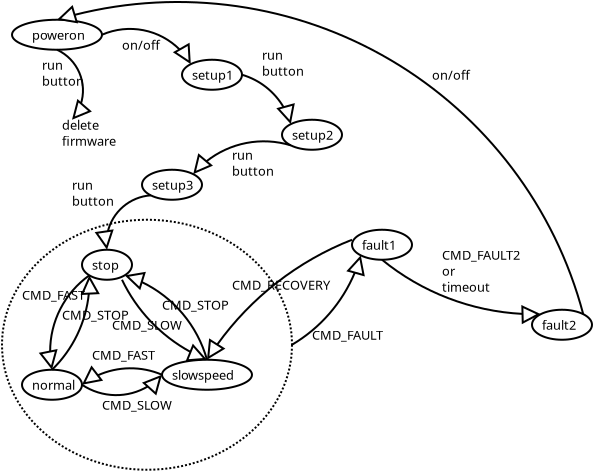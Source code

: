 <?xml version="1.0" encoding="UTF-8"?>
<dia:diagram xmlns:dia="http://www.lysator.liu.se/~alla/dia/"><dia:layer name="Background" visible="true"><dia:object type="Standard - Ellipse" version="0" id="O0"><dia:attribute name="obj_pos"><dia:point val="0.5,11"/></dia:attribute><dia:attribute name="obj_bb"><dia:rectangle val="0.45,10.95;15.05,23.55"/></dia:attribute><dia:attribute name="elem_corner"><dia:point val="0.5,11"/></dia:attribute><dia:attribute name="elem_width"><dia:real val="14.5"/></dia:attribute><dia:attribute name="elem_height"><dia:real val="12.5"/></dia:attribute><dia:attribute name="line_style"><dia:enum val="4"/></dia:attribute></dia:object><dia:object type="Standard - Ellipse" version="0" id="O1"><dia:attribute name="obj_pos"><dia:point val="27,15.5"/></dia:attribute><dia:attribute name="obj_bb"><dia:rectangle val="26.95,15.45;30.05,17.05"/></dia:attribute><dia:attribute name="elem_corner"><dia:point val="27,15.5"/></dia:attribute><dia:attribute name="elem_width"><dia:real val="3"/></dia:attribute><dia:attribute name="elem_height"><dia:real val="1.5"/></dia:attribute></dia:object><dia:object type="Standard - Ellipse" version="0" id="O2"><dia:attribute name="obj_pos"><dia:point val="8.5,18"/></dia:attribute><dia:attribute name="obj_bb"><dia:rectangle val="8.45,17.95;13.05,19.55"/></dia:attribute><dia:attribute name="elem_corner"><dia:point val="8.5,18"/></dia:attribute><dia:attribute name="elem_width"><dia:real val="4.5"/></dia:attribute><dia:attribute name="elem_height"><dia:real val="1.5"/></dia:attribute></dia:object><dia:object type="Standard - Ellipse" version="0" id="O3"><dia:attribute name="obj_pos"><dia:point val="18,11.5"/></dia:attribute><dia:attribute name="obj_bb"><dia:rectangle val="17.95,11.45;21.05,13.05"/></dia:attribute><dia:attribute name="elem_corner"><dia:point val="18,11.5"/></dia:attribute><dia:attribute name="elem_width"><dia:real val="3"/></dia:attribute><dia:attribute name="elem_height"><dia:real val="1.5"/></dia:attribute></dia:object><dia:object type="Standard - Ellipse" version="0" id="O4"><dia:attribute name="obj_pos"><dia:point val="7.5,8.5"/></dia:attribute><dia:attribute name="obj_bb"><dia:rectangle val="7.45,8.45;10.55,10.05"/></dia:attribute><dia:attribute name="elem_corner"><dia:point val="7.5,8.5"/></dia:attribute><dia:attribute name="elem_width"><dia:real val="3"/></dia:attribute><dia:attribute name="elem_height"><dia:real val="1.5"/></dia:attribute></dia:object><dia:object type="Standard - Ellipse" version="0" id="O5"><dia:attribute name="obj_pos"><dia:point val="4.5,12.5"/></dia:attribute><dia:attribute name="obj_bb"><dia:rectangle val="4.45,12.45;7.05,14.05"/></dia:attribute><dia:attribute name="elem_corner"><dia:point val="4.5,12.5"/></dia:attribute><dia:attribute name="elem_width"><dia:real val="2.5"/></dia:attribute><dia:attribute name="elem_height"><dia:real val="1.5"/></dia:attribute></dia:object><dia:object type="Standard - Ellipse" version="0" id="O6"><dia:attribute name="obj_pos"><dia:point val="1.5,18.5"/></dia:attribute><dia:attribute name="obj_bb"><dia:rectangle val="1.45,18.45;4.55,20.05"/></dia:attribute><dia:attribute name="elem_corner"><dia:point val="1.5,18.5"/></dia:attribute><dia:attribute name="elem_width"><dia:real val="3"/></dia:attribute><dia:attribute name="elem_height"><dia:real val="1.5"/></dia:attribute></dia:object><dia:object type="Standard - Ellipse" version="0" id="O7"><dia:attribute name="obj_pos"><dia:point val="14.5,6"/></dia:attribute><dia:attribute name="obj_bb"><dia:rectangle val="14.45,5.95;17.55,7.55"/></dia:attribute><dia:attribute name="elem_corner"><dia:point val="14.5,6"/></dia:attribute><dia:attribute name="elem_width"><dia:real val="3"/></dia:attribute><dia:attribute name="elem_height"><dia:real val="1.5"/></dia:attribute></dia:object><dia:object type="Standard - Ellipse" version="0" id="O8"><dia:attribute name="obj_pos"><dia:point val="1,1"/></dia:attribute><dia:attribute name="obj_bb"><dia:rectangle val="0.95,0.95;5.55,2.55"/></dia:attribute><dia:attribute name="elem_corner"><dia:point val="1,1"/></dia:attribute><dia:attribute name="elem_width"><dia:real val="4.5"/></dia:attribute><dia:attribute name="elem_height"><dia:real val="1.5"/></dia:attribute></dia:object><dia:object type="Standard - Ellipse" version="0" id="O9"><dia:attribute name="obj_pos"><dia:point val="9.5,3"/></dia:attribute><dia:attribute name="obj_bb"><dia:rectangle val="9.45,2.95;12.55,4.55"/></dia:attribute><dia:attribute name="elem_corner"><dia:point val="9.5,3"/></dia:attribute><dia:attribute name="elem_width"><dia:real val="3"/></dia:attribute><dia:attribute name="elem_height"><dia:real val="1.5"/></dia:attribute></dia:object><dia:object type="Standard - Text" version="0" id="O10"><dia:attribute name="obj_pos"><dia:point val="2,2"/></dia:attribute><dia:attribute name="obj_bb"><dia:rectangle val="2,1.35;4.7,2.35"/></dia:attribute><dia:attribute name="text"><dia:composite type="text"><dia:attribute name="string"><dia:string>#poweron#</dia:string></dia:attribute><dia:attribute name="font"><dia:font family="sans" style="0" name="Courier"/></dia:attribute><dia:attribute name="height"><dia:real val="0.8"/></dia:attribute><dia:attribute name="pos"><dia:point val="2,2"/></dia:attribute><dia:attribute name="color"><dia:color val="#000000"/></dia:attribute><dia:attribute name="alignment"><dia:enum val="0"/></dia:attribute></dia:composite></dia:attribute></dia:object><dia:object type="Standard - Text" version="0" id="O11"><dia:attribute name="obj_pos"><dia:point val="10,4"/></dia:attribute><dia:attribute name="obj_bb"><dia:rectangle val="10,3.329;12.071,4.393"/></dia:attribute><dia:attribute name="text"><dia:composite type="text"><dia:attribute name="string"><dia:string>#setup1#</dia:string></dia:attribute><dia:attribute name="font"><dia:font family="sans" style="0" name="Courier"/></dia:attribute><dia:attribute name="height"><dia:real val="0.8"/></dia:attribute><dia:attribute name="pos"><dia:point val="10,4"/></dia:attribute><dia:attribute name="color"><dia:color val="#000000"/></dia:attribute><dia:attribute name="alignment"><dia:enum val="0"/></dia:attribute></dia:composite></dia:attribute></dia:object><dia:object type="Standard - Text" version="0" id="O12"><dia:attribute name="obj_pos"><dia:point val="15,7"/></dia:attribute><dia:attribute name="obj_bb"><dia:rectangle val="15,6.329;17.121,7.393"/></dia:attribute><dia:attribute name="text"><dia:composite type="text"><dia:attribute name="string"><dia:string>#setup2#</dia:string></dia:attribute><dia:attribute name="font"><dia:font family="sans" style="0" name="Courier"/></dia:attribute><dia:attribute name="height"><dia:real val="0.8"/></dia:attribute><dia:attribute name="pos"><dia:point val="15,7"/></dia:attribute><dia:attribute name="color"><dia:color val="#000000"/></dia:attribute><dia:attribute name="alignment"><dia:enum val="0"/></dia:attribute></dia:composite></dia:attribute></dia:object><dia:object type="Standard - Text" version="0" id="O13"><dia:attribute name="obj_pos"><dia:point val="8,9.5"/></dia:attribute><dia:attribute name="obj_bb"><dia:rectangle val="8,8.829;10.121,9.893"/></dia:attribute><dia:attribute name="text"><dia:composite type="text"><dia:attribute name="string"><dia:string>#setup3#</dia:string></dia:attribute><dia:attribute name="font"><dia:font family="sans" style="0" name="Courier"/></dia:attribute><dia:attribute name="height"><dia:real val="0.8"/></dia:attribute><dia:attribute name="pos"><dia:point val="8,9.5"/></dia:attribute><dia:attribute name="color"><dia:color val="#000000"/></dia:attribute><dia:attribute name="alignment"><dia:enum val="0"/></dia:attribute></dia:composite></dia:attribute></dia:object><dia:object type="Standard - Text" version="0" id="O14"><dia:attribute name="obj_pos"><dia:point val="5,13.5"/></dia:attribute><dia:attribute name="obj_bb"><dia:rectangle val="5,12.85;6.35,13.85"/></dia:attribute><dia:attribute name="text"><dia:composite type="text"><dia:attribute name="string"><dia:string>#stop#</dia:string></dia:attribute><dia:attribute name="font"><dia:font family="sans" style="0" name="Courier"/></dia:attribute><dia:attribute name="height"><dia:real val="0.8"/></dia:attribute><dia:attribute name="pos"><dia:point val="5,13.5"/></dia:attribute><dia:attribute name="color"><dia:color val="#000000"/></dia:attribute><dia:attribute name="alignment"><dia:enum val="0"/></dia:attribute></dia:composite></dia:attribute></dia:object><dia:object type="Standard - Text" version="0" id="O15"><dia:attribute name="obj_pos"><dia:point val="2,19.5"/></dia:attribute><dia:attribute name="obj_bb"><dia:rectangle val="2,18.829;4.071,19.892"/></dia:attribute><dia:attribute name="text"><dia:composite type="text"><dia:attribute name="string"><dia:string>#normal#</dia:string></dia:attribute><dia:attribute name="font"><dia:font family="sans" style="0" name="Courier"/></dia:attribute><dia:attribute name="height"><dia:real val="0.8"/></dia:attribute><dia:attribute name="pos"><dia:point val="2,19.5"/></dia:attribute><dia:attribute name="color"><dia:color val="#000000"/></dia:attribute><dia:attribute name="alignment"><dia:enum val="0"/></dia:attribute></dia:composite></dia:attribute></dia:object><dia:object type="Standard - Text" version="0" id="O16"><dia:attribute name="obj_pos"><dia:point val="9,19"/></dia:attribute><dia:attribute name="obj_bb"><dia:rectangle val="9,18.35;12.35,19.35"/></dia:attribute><dia:attribute name="text"><dia:composite type="text"><dia:attribute name="string"><dia:string>#slowspeed#</dia:string></dia:attribute><dia:attribute name="font"><dia:font family="sans" style="0" name="Courier"/></dia:attribute><dia:attribute name="height"><dia:real val="0.8"/></dia:attribute><dia:attribute name="pos"><dia:point val="9,19"/></dia:attribute><dia:attribute name="color"><dia:color val="#000000"/></dia:attribute><dia:attribute name="alignment"><dia:enum val="0"/></dia:attribute></dia:composite></dia:attribute></dia:object><dia:object type="Standard - Text" version="0" id="O17"><dia:attribute name="obj_pos"><dia:point val="18.5,12.5"/></dia:attribute><dia:attribute name="obj_bb"><dia:rectangle val="18.5,11.829;20.121,12.893"/></dia:attribute><dia:attribute name="text"><dia:composite type="text"><dia:attribute name="string"><dia:string>#fault1#</dia:string></dia:attribute><dia:attribute name="font"><dia:font family="sans" style="0" name="Courier"/></dia:attribute><dia:attribute name="height"><dia:real val="0.8"/></dia:attribute><dia:attribute name="pos"><dia:point val="18.5,12.5"/></dia:attribute><dia:attribute name="color"><dia:color val="#000000"/></dia:attribute><dia:attribute name="alignment"><dia:enum val="0"/></dia:attribute></dia:composite></dia:attribute></dia:object><dia:object type="Standard - Text" version="0" id="O18"><dia:attribute name="obj_pos"><dia:point val="27.5,16.5"/></dia:attribute><dia:attribute name="obj_bb"><dia:rectangle val="27.5,15.85;29.15,16.85"/></dia:attribute><dia:attribute name="text"><dia:composite type="text"><dia:attribute name="string"><dia:string>#fault2#</dia:string></dia:attribute><dia:attribute name="font"><dia:font family="sans" style="0" name="Courier"/></dia:attribute><dia:attribute name="height"><dia:real val="0.8"/></dia:attribute><dia:attribute name="pos"><dia:point val="27.5,16.5"/></dia:attribute><dia:attribute name="color"><dia:color val="#000000"/></dia:attribute><dia:attribute name="alignment"><dia:enum val="0"/></dia:attribute></dia:composite></dia:attribute></dia:object><dia:object type="Standard - Arc" version="0" id="O19"><dia:attribute name="obj_pos"><dia:point val="5.5,1.75"/></dia:attribute><dia:attribute name="obj_bb"><dia:rectangle val="5.437,1.408;10.238,3.995"/></dia:attribute><dia:attribute name="conn_endpoints"><dia:point val="5.5,1.75"/><dia:point val="9.939,3.22"/></dia:attribute><dia:attribute name="curve_distance"><dia:real val="-0.894"/></dia:attribute><dia:attribute name="end_arrow"><dia:enum val="2"/></dia:attribute><dia:attribute name="end_arrow_length"><dia:real val="0.8"/></dia:attribute><dia:attribute name="end_arrow_width"><dia:real val="0.8"/></dia:attribute><dia:connections><dia:connection handle="0" to="O8" connection="4"/><dia:connection handle="1" to="O9" connection="0"/></dia:connections></dia:object><dia:object type="Standard - Arc" version="0" id="O20"><dia:attribute name="obj_pos"><dia:point val="12.5,3.75"/></dia:attribute><dia:attribute name="obj_bb"><dia:rectangle val="12.429,3.679;15.544,6.817"/></dia:attribute><dia:attribute name="conn_endpoints"><dia:point val="12.5,3.75"/><dia:point val="14.939,6.22"/></dia:attribute><dia:attribute name="curve_distance"><dia:real val="-0.449"/></dia:attribute><dia:attribute name="end_arrow"><dia:enum val="2"/></dia:attribute><dia:attribute name="end_arrow_length"><dia:real val="0.8"/></dia:attribute><dia:attribute name="end_arrow_width"><dia:real val="0.8"/></dia:attribute><dia:connections><dia:connection handle="0" to="O9" connection="4"/><dia:connection handle="1" to="O7" connection="0"/></dia:connections></dia:object><dia:object type="Standard - Arc" version="0" id="O21"><dia:attribute name="obj_pos"><dia:point val="14.939,7.28"/></dia:attribute><dia:attribute name="obj_bb"><dia:rectangle val="9.786,7.03;15.001,9.501"/></dia:attribute><dia:attribute name="conn_endpoints"><dia:point val="14.939,7.28"/><dia:point val="10.061,8.72"/></dia:attribute><dia:attribute name="curve_distance"><dia:real val="0.763"/></dia:attribute><dia:attribute name="end_arrow"><dia:enum val="2"/></dia:attribute><dia:attribute name="end_arrow_length"><dia:real val="0.8"/></dia:attribute><dia:attribute name="end_arrow_width"><dia:real val="0.8"/></dia:attribute><dia:connections><dia:connection handle="0" to="O7" connection="5"/><dia:connection handle="1" to="O4" connection="2"/></dia:connections></dia:object><dia:object type="Standard - Arc" version="0" id="O22"><dia:attribute name="obj_pos"><dia:point val="7.939,9.78"/></dia:attribute><dia:attribute name="obj_bb"><dia:rectangle val="5.675,9.71;8.01,13.041"/></dia:attribute><dia:attribute name="conn_endpoints"><dia:point val="7.939,9.78"/><dia:point val="5.75,12.5"/></dia:attribute><dia:attribute name="curve_distance"><dia:real val="0.763"/></dia:attribute><dia:attribute name="end_arrow"><dia:enum val="2"/></dia:attribute><dia:attribute name="end_arrow_length"><dia:real val="0.8"/></dia:attribute><dia:attribute name="end_arrow_width"><dia:real val="0.8"/></dia:attribute><dia:connections><dia:connection handle="0" to="O4" connection="5"/><dia:connection handle="1" to="O5" connection="1"/></dia:connections></dia:object><dia:object type="Standard - Arc" version="0" id="O23"><dia:attribute name="obj_pos"><dia:point val="4.866,13.78"/></dia:attribute><dia:attribute name="obj_bb"><dia:rectangle val="2.857,13.715;4.931,18.841"/></dia:attribute><dia:attribute name="conn_endpoints"><dia:point val="4.866,13.78"/><dia:point val="3,18.5"/></dia:attribute><dia:attribute name="curve_distance"><dia:real val="0.752"/></dia:attribute><dia:attribute name="end_arrow"><dia:enum val="2"/></dia:attribute><dia:attribute name="end_arrow_length"><dia:real val="0.8"/></dia:attribute><dia:attribute name="end_arrow_width"><dia:real val="0.8"/></dia:attribute><dia:connections><dia:connection handle="0" to="O5" connection="5"/><dia:connection handle="1" to="O6" connection="1"/></dia:connections></dia:object><dia:object type="Standard - Arc" version="0" id="O24"><dia:attribute name="obj_pos"><dia:point val="4.866,13.78"/></dia:attribute><dia:attribute name="obj_bb"><dia:rectangle val="2.935,13.44;4.923,18.565"/></dia:attribute><dia:attribute name="conn_endpoints"><dia:point val="4.866,13.78"/><dia:point val="3,18.5"/></dia:attribute><dia:attribute name="curve_distance"><dia:real val="-0.546"/></dia:attribute><dia:attribute name="start_arrow"><dia:enum val="2"/></dia:attribute><dia:attribute name="start_arrow_length"><dia:real val="0.8"/></dia:attribute><dia:attribute name="start_arrow_width"><dia:real val="0.8"/></dia:attribute><dia:connections><dia:connection handle="0" to="O5" connection="5"/><dia:connection handle="1" to="O6" connection="1"/></dia:connections></dia:object><dia:object type="Standard - Arc" version="0" id="O25"><dia:attribute name="obj_pos"><dia:point val="4.5,19.25"/></dia:attribute><dia:attribute name="obj_bb"><dia:rectangle val="4.444,17.95;8.649,19.82"/></dia:attribute><dia:attribute name="conn_endpoints"><dia:point val="4.5,19.25"/><dia:point val="8.5,18.75"/></dia:attribute><dia:attribute name="curve_distance"><dia:real val="0.752"/></dia:attribute><dia:attribute name="end_arrow"><dia:enum val="2"/></dia:attribute><dia:attribute name="end_arrow_length"><dia:real val="0.8"/></dia:attribute><dia:attribute name="end_arrow_width"><dia:real val="0.8"/></dia:attribute><dia:connections><dia:connection handle="0" to="O6" connection="4"/><dia:connection handle="1" to="O2" connection="3"/></dia:connections></dia:object><dia:object type="Standard - Arc" version="0" id="O26"><dia:attribute name="obj_pos"><dia:point val="4.5,19.25"/></dia:attribute><dia:attribute name="obj_bb"><dia:rectangle val="4.351,18.378;8.556,20.05"/></dia:attribute><dia:attribute name="conn_endpoints"><dia:point val="4.5,19.25"/><dia:point val="8.5,18.75"/></dia:attribute><dia:attribute name="curve_distance"><dia:real val="-0.546"/></dia:attribute><dia:attribute name="start_arrow"><dia:enum val="2"/></dia:attribute><dia:attribute name="start_arrow_length"><dia:real val="0.8"/></dia:attribute><dia:attribute name="start_arrow_width"><dia:real val="0.8"/></dia:attribute><dia:connections><dia:connection handle="0" to="O6" connection="4"/><dia:connection handle="1" to="O2" connection="3"/></dia:connections></dia:object><dia:object type="Standard - Arc" version="0" id="O27"><dia:attribute name="obj_pos"><dia:point val="10.75,18"/></dia:attribute><dia:attribute name="obj_bb"><dia:rectangle val="6.026,13.186;10.821,18.071"/></dia:attribute><dia:attribute name="conn_endpoints"><dia:point val="10.75,18"/><dia:point val="6.634,13.78"/></dia:attribute><dia:attribute name="curve_distance"><dia:real val="0.752"/></dia:attribute><dia:attribute name="end_arrow"><dia:enum val="2"/></dia:attribute><dia:attribute name="end_arrow_length"><dia:real val="0.8"/></dia:attribute><dia:attribute name="end_arrow_width"><dia:real val="0.8"/></dia:attribute><dia:connections><dia:connection handle="0" to="O2" connection="1"/><dia:connection handle="1" to="O5" connection="7"/></dia:connections></dia:object><dia:object type="Standard - Arc" version="0" id="O28"><dia:attribute name="obj_pos"><dia:point val="10.75,18"/></dia:attribute><dia:attribute name="obj_bb"><dia:rectangle val="6.429,13.929;11.335,18.617"/></dia:attribute><dia:attribute name="conn_endpoints"><dia:point val="10.75,18"/><dia:point val="6.5,14"/></dia:attribute><dia:attribute name="curve_distance"><dia:real val="-0.546"/></dia:attribute><dia:attribute name="start_arrow"><dia:enum val="2"/></dia:attribute><dia:attribute name="start_arrow_length"><dia:real val="0.8"/></dia:attribute><dia:attribute name="start_arrow_width"><dia:real val="0.8"/></dia:attribute><dia:connections><dia:connection handle="0" to="O2" connection="1"/></dia:connections></dia:object><dia:object type="Standard - Arc" version="0" id="O29"><dia:attribute name="obj_pos"><dia:point val="18,12"/></dia:attribute><dia:attribute name="obj_bb"><dia:rectangle val="10.201,11.93;18.07,18.648"/></dia:attribute><dia:attribute name="conn_endpoints"><dia:point val="18,12"/><dia:point val="10.75,18"/></dia:attribute><dia:attribute name="curve_distance"><dia:real val="0.752"/></dia:attribute><dia:attribute name="end_arrow"><dia:enum val="2"/></dia:attribute><dia:attribute name="end_arrow_length"><dia:real val="0.8"/></dia:attribute><dia:attribute name="end_arrow_width"><dia:real val="0.8"/></dia:attribute><dia:connections><dia:connection handle="1" to="O2" connection="1"/></dia:connections></dia:object><dia:object type="Standard - Arc" version="0" id="O30"><dia:attribute name="obj_pos"><dia:point val="18.439,12.78"/></dia:attribute><dia:attribute name="obj_bb"><dia:rectangle val="14.93,12.253;19.104,17.32"/></dia:attribute><dia:attribute name="conn_endpoints"><dia:point val="18.439,12.78"/><dia:point val="15,17.25"/></dia:attribute><dia:attribute name="curve_distance"><dia:real val="-0.546"/></dia:attribute><dia:attribute name="start_arrow"><dia:enum val="2"/></dia:attribute><dia:attribute name="start_arrow_length"><dia:real val="0.8"/></dia:attribute><dia:attribute name="start_arrow_width"><dia:real val="0.8"/></dia:attribute><dia:connections><dia:connection handle="0" to="O3" connection="5"/><dia:connection handle="1" to="O0" connection="4"/></dia:connections></dia:object><dia:object type="Standard - Arc" version="0" id="O31"><dia:attribute name="obj_pos"><dia:point val="19.5,13"/></dia:attribute><dia:attribute name="obj_bb"><dia:rectangle val="19.436,12.937;27.746,15.773"/></dia:attribute><dia:attribute name="conn_endpoints"><dia:point val="19.5,13"/><dia:point val="27.439,15.72"/></dia:attribute><dia:attribute name="curve_distance"><dia:real val="0.752"/></dia:attribute><dia:attribute name="end_arrow"><dia:enum val="2"/></dia:attribute><dia:attribute name="end_arrow_length"><dia:real val="0.8"/></dia:attribute><dia:attribute name="end_arrow_width"><dia:real val="0.8"/></dia:attribute><dia:connections><dia:connection handle="0" to="O3" connection="6"/><dia:connection handle="1" to="O1" connection="0"/></dia:connections></dia:object><dia:object type="Standard - Arc" version="0" id="O32"><dia:attribute name="obj_pos"><dia:point val="29.561,15.72"/></dia:attribute><dia:attribute name="obj_bb"><dia:rectangle val="2.816,0.063;29.629,15.788"/></dia:attribute><dia:attribute name="conn_endpoints"><dia:point val="29.561,15.72"/><dia:point val="3.25,1"/></dia:attribute><dia:attribute name="curve_distance"><dia:real val="6.391"/></dia:attribute><dia:attribute name="end_arrow"><dia:enum val="2"/></dia:attribute><dia:attribute name="end_arrow_length"><dia:real val="0.8"/></dia:attribute><dia:attribute name="end_arrow_width"><dia:real val="0.8"/></dia:attribute><dia:connections><dia:connection handle="0" to="O1" connection="2"/><dia:connection handle="1" to="O8" connection="1"/></dia:connections></dia:object><dia:object type="Standard - Text" version="0" id="O33"><dia:attribute name="obj_pos"><dia:point val="4,9.5"/></dia:attribute><dia:attribute name="obj_bb"><dia:rectangle val="3.979,8.829;5.9,10.693"/></dia:attribute><dia:attribute name="text"><dia:composite type="text"><dia:attribute name="string"><dia:string>#run
button#</dia:string></dia:attribute><dia:attribute name="font"><dia:font family="sans" style="0" name="Courier"/></dia:attribute><dia:attribute name="height"><dia:real val="0.8"/></dia:attribute><dia:attribute name="pos"><dia:point val="4,9.5"/></dia:attribute><dia:attribute name="color"><dia:color val="#000000"/></dia:attribute><dia:attribute name="alignment"><dia:enum val="0"/></dia:attribute></dia:composite></dia:attribute></dia:object><dia:object type="Standard - Text" version="0" id="O34"><dia:attribute name="obj_pos"><dia:point val="13.5,3"/></dia:attribute><dia:attribute name="obj_bb"><dia:rectangle val="13.5,2.329;15.421,4.192"/></dia:attribute><dia:attribute name="text"><dia:composite type="text"><dia:attribute name="string"><dia:string>#run
button#</dia:string></dia:attribute><dia:attribute name="font"><dia:font family="sans" style="0" name="Courier"/></dia:attribute><dia:attribute name="height"><dia:real val="0.8"/></dia:attribute><dia:attribute name="pos"><dia:point val="13.5,3"/></dia:attribute><dia:attribute name="color"><dia:color val="#000000"/></dia:attribute><dia:attribute name="alignment"><dia:enum val="0"/></dia:attribute></dia:composite></dia:attribute></dia:object><dia:object type="Standard - Text" version="0" id="O35"><dia:attribute name="obj_pos"><dia:point val="12,8"/></dia:attribute><dia:attribute name="obj_bb"><dia:rectangle val="12,7.35;13.9,9.15"/></dia:attribute><dia:attribute name="text"><dia:composite type="text"><dia:attribute name="string"><dia:string>#run
button#</dia:string></dia:attribute><dia:attribute name="font"><dia:font family="sans" style="0" name="Courier"/></dia:attribute><dia:attribute name="height"><dia:real val="0.8"/></dia:attribute><dia:attribute name="pos"><dia:point val="12,8"/></dia:attribute><dia:attribute name="color"><dia:color val="#000000"/></dia:attribute><dia:attribute name="alignment"><dia:enum val="0"/></dia:attribute></dia:composite></dia:attribute></dia:object><dia:object type="Standard - Text" version="0" id="O36"><dia:attribute name="obj_pos"><dia:point val="6.5,2.5"/></dia:attribute><dia:attribute name="obj_bb"><dia:rectangle val="6.5,1.829;8.271,2.893"/></dia:attribute><dia:attribute name="text"><dia:composite type="text"><dia:attribute name="string"><dia:string>#on/off#</dia:string></dia:attribute><dia:attribute name="font"><dia:font family="sans" style="0" name="Courier"/></dia:attribute><dia:attribute name="height"><dia:real val="0.8"/></dia:attribute><dia:attribute name="pos"><dia:point val="6.5,2.5"/></dia:attribute><dia:attribute name="color"><dia:color val="#000000"/></dia:attribute><dia:attribute name="alignment"><dia:enum val="0"/></dia:attribute></dia:composite></dia:attribute></dia:object><dia:object type="Standard - Arc" version="0" id="O37"><dia:attribute name="obj_pos"><dia:point val="3.25,2.5"/></dia:attribute><dia:attribute name="obj_bb"><dia:rectangle val="3.191,2.441;4.599,6.217"/></dia:attribute><dia:attribute name="conn_endpoints"><dia:point val="3.25,2.5"/><dia:point val="4,6"/></dia:attribute><dia:attribute name="curve_distance"><dia:real val="-0.894"/></dia:attribute><dia:attribute name="end_arrow"><dia:enum val="2"/></dia:attribute><dia:attribute name="end_arrow_length"><dia:real val="0.8"/></dia:attribute><dia:attribute name="end_arrow_width"><dia:real val="0.8"/></dia:attribute><dia:connections><dia:connection handle="0" to="O8" connection="6"/></dia:connections></dia:object><dia:object type="Standard - Text" version="0" id="O38"><dia:attribute name="obj_pos"><dia:point val="3.5,6.5"/></dia:attribute><dia:attribute name="obj_bb"><dia:rectangle val="3.5,5.829;6.171,7.692"/></dia:attribute><dia:attribute name="text"><dia:composite type="text"><dia:attribute name="string"><dia:string>#delete
firmware#</dia:string></dia:attribute><dia:attribute name="font"><dia:font family="sans" style="0" name="Courier"/></dia:attribute><dia:attribute name="height"><dia:real val="0.8"/></dia:attribute><dia:attribute name="pos"><dia:point val="3.5,6.5"/></dia:attribute><dia:attribute name="color"><dia:color val="#000000"/></dia:attribute><dia:attribute name="alignment"><dia:enum val="0"/></dia:attribute></dia:composite></dia:attribute></dia:object><dia:object type="Standard - Text" version="0" id="O39"><dia:attribute name="obj_pos"><dia:point val="2.5,3.5"/></dia:attribute><dia:attribute name="obj_bb"><dia:rectangle val="2.5,2.829;4.421,4.692"/></dia:attribute><dia:attribute name="text"><dia:composite type="text"><dia:attribute name="string"><dia:string>#run
button#</dia:string></dia:attribute><dia:attribute name="font"><dia:font family="sans" style="0" name="Courier"/></dia:attribute><dia:attribute name="height"><dia:real val="0.8"/></dia:attribute><dia:attribute name="pos"><dia:point val="2.5,3.5"/></dia:attribute><dia:attribute name="color"><dia:color val="#000000"/></dia:attribute><dia:attribute name="alignment"><dia:enum val="0"/></dia:attribute></dia:composite></dia:attribute></dia:object><dia:object type="Standard - Text" version="0" id="O40"><dia:attribute name="obj_pos"><dia:point val="3.5,16"/></dia:attribute><dia:attribute name="obj_bb"><dia:rectangle val="3.5,15.329;6.721,16.392"/></dia:attribute><dia:attribute name="text"><dia:composite type="text"><dia:attribute name="string"><dia:string>#CMD_STOP#</dia:string></dia:attribute><dia:attribute name="font"><dia:font family="sans" style="0" name="Courier"/></dia:attribute><dia:attribute name="height"><dia:real val="0.8"/></dia:attribute><dia:attribute name="pos"><dia:point val="3.5,16"/></dia:attribute><dia:attribute name="color"><dia:color val="#000000"/></dia:attribute><dia:attribute name="alignment"><dia:enum val="0"/></dia:attribute></dia:composite></dia:attribute></dia:object><dia:object type="Standard - Text" version="0" id="O41"><dia:attribute name="obj_pos"><dia:point val="5,18"/></dia:attribute><dia:attribute name="obj_bb"><dia:rectangle val="5,17.329;8.121,18.392"/></dia:attribute><dia:attribute name="text"><dia:composite type="text"><dia:attribute name="string"><dia:string>#CMD_FAST#</dia:string></dia:attribute><dia:attribute name="font"><dia:font family="sans" style="0" name="Courier"/></dia:attribute><dia:attribute name="height"><dia:real val="0.8"/></dia:attribute><dia:attribute name="pos"><dia:point val="5,18"/></dia:attribute><dia:attribute name="color"><dia:color val="#000000"/></dia:attribute><dia:attribute name="alignment"><dia:enum val="0"/></dia:attribute></dia:composite></dia:attribute></dia:object><dia:object type="Standard - Text" version="0" id="O42"><dia:attribute name="obj_pos"><dia:point val="16,17"/></dia:attribute><dia:attribute name="obj_bb"><dia:rectangle val="16,16.329;19.371,17.392"/></dia:attribute><dia:attribute name="text"><dia:composite type="text"><dia:attribute name="string"><dia:string>#CMD_FAULT#</dia:string></dia:attribute><dia:attribute name="font"><dia:font family="sans" style="0" name="Courier"/></dia:attribute><dia:attribute name="height"><dia:real val="0.8"/></dia:attribute><dia:attribute name="pos"><dia:point val="16,17"/></dia:attribute><dia:attribute name="color"><dia:color val="#000000"/></dia:attribute><dia:attribute name="alignment"><dia:enum val="0"/></dia:attribute></dia:composite></dia:attribute></dia:object><dia:object type="Standard - Text" version="0" id="O43"><dia:attribute name="obj_pos"><dia:point val="22.5,13"/></dia:attribute><dia:attribute name="obj_bb"><dia:rectangle val="22.5,12.329;26.271,14.992"/></dia:attribute><dia:attribute name="text"><dia:composite type="text"><dia:attribute name="string"><dia:string>#CMD_FAULT2
or
timeout#</dia:string></dia:attribute><dia:attribute name="font"><dia:font family="sans" style="0" name="Courier"/></dia:attribute><dia:attribute name="height"><dia:real val="0.8"/></dia:attribute><dia:attribute name="pos"><dia:point val="22.5,13"/></dia:attribute><dia:attribute name="color"><dia:color val="#000000"/></dia:attribute><dia:attribute name="alignment"><dia:enum val="0"/></dia:attribute></dia:composite></dia:attribute></dia:object><dia:object type="Standard - Text" version="0" id="O44"><dia:attribute name="obj_pos"><dia:point val="12,14.5"/></dia:attribute><dia:attribute name="obj_bb"><dia:rectangle val="12,13.829;16.671,14.893"/></dia:attribute><dia:attribute name="text"><dia:composite type="text"><dia:attribute name="string"><dia:string>#CMD_RECOVERY#</dia:string></dia:attribute><dia:attribute name="font"><dia:font family="sans" style="0" name="Courier"/></dia:attribute><dia:attribute name="height"><dia:real val="0.8"/></dia:attribute><dia:attribute name="pos"><dia:point val="12,14.5"/></dia:attribute><dia:attribute name="color"><dia:color val="#000000"/></dia:attribute><dia:attribute name="alignment"><dia:enum val="0"/></dia:attribute></dia:composite></dia:attribute></dia:object><dia:object type="Standard - Text" version="0" id="O45"><dia:attribute name="obj_pos"><dia:point val="8.5,15.5"/></dia:attribute><dia:attribute name="obj_bb"><dia:rectangle val="8.5,14.85;11.7,15.85"/></dia:attribute><dia:attribute name="text"><dia:composite type="text"><dia:attribute name="string"><dia:string>#CMD_STOP#</dia:string></dia:attribute><dia:attribute name="font"><dia:font family="sans" style="0" name="Courier"/></dia:attribute><dia:attribute name="height"><dia:real val="0.8"/></dia:attribute><dia:attribute name="pos"><dia:point val="8.5,15.5"/></dia:attribute><dia:attribute name="color"><dia:color val="#000000"/></dia:attribute><dia:attribute name="alignment"><dia:enum val="0"/></dia:attribute></dia:composite></dia:attribute></dia:object><dia:object type="Standard - Text" version="0" id="O46"><dia:attribute name="obj_pos"><dia:point val="1.5,15"/></dia:attribute><dia:attribute name="obj_bb"><dia:rectangle val="1.5,14.329;4.621,15.393"/></dia:attribute><dia:attribute name="text"><dia:composite type="text"><dia:attribute name="string"><dia:string>#CMD_FAST#</dia:string></dia:attribute><dia:attribute name="font"><dia:font family="sans" style="0" name="Courier"/></dia:attribute><dia:attribute name="height"><dia:real val="0.8"/></dia:attribute><dia:attribute name="pos"><dia:point val="1.5,15"/></dia:attribute><dia:attribute name="color"><dia:color val="#000000"/></dia:attribute><dia:attribute name="alignment"><dia:enum val="0"/></dia:attribute></dia:composite></dia:attribute></dia:object><dia:object type="Standard - Text" version="0" id="O47"><dia:attribute name="obj_pos"><dia:point val="5.5,20.5"/></dia:attribute><dia:attribute name="obj_bb"><dia:rectangle val="5.5,19.829;8.971,20.892"/></dia:attribute><dia:attribute name="text"><dia:composite type="text"><dia:attribute name="string"><dia:string>#CMD_SLOW#</dia:string></dia:attribute><dia:attribute name="font"><dia:font family="sans" style="0" name="Courier"/></dia:attribute><dia:attribute name="height"><dia:real val="0.8"/></dia:attribute><dia:attribute name="pos"><dia:point val="5.5,20.5"/></dia:attribute><dia:attribute name="color"><dia:color val="#000000"/></dia:attribute><dia:attribute name="alignment"><dia:enum val="0"/></dia:attribute></dia:composite></dia:attribute></dia:object><dia:object type="Standard - Text" version="0" id="O48"><dia:attribute name="obj_pos"><dia:point val="6,16.5"/></dia:attribute><dia:attribute name="obj_bb"><dia:rectangle val="6,15.829;9.471,16.892"/></dia:attribute><dia:attribute name="text"><dia:composite type="text"><dia:attribute name="string"><dia:string>#CMD_SLOW#</dia:string></dia:attribute><dia:attribute name="font"><dia:font family="sans" style="0" name="Courier"/></dia:attribute><dia:attribute name="height"><dia:real val="0.8"/></dia:attribute><dia:attribute name="pos"><dia:point val="6,16.5"/></dia:attribute><dia:attribute name="color"><dia:color val="#000000"/></dia:attribute><dia:attribute name="alignment"><dia:enum val="0"/></dia:attribute></dia:composite></dia:attribute></dia:object><dia:object type="Standard - Text" version="0" id="O49"><dia:attribute name="obj_pos"><dia:point val="22,4"/></dia:attribute><dia:attribute name="obj_bb"><dia:rectangle val="22,3.35;23.75,4.35"/></dia:attribute><dia:attribute name="text"><dia:composite type="text"><dia:attribute name="string"><dia:string>#on/off#</dia:string></dia:attribute><dia:attribute name="font"><dia:font family="sans" style="0" name="Courier"/></dia:attribute><dia:attribute name="height"><dia:real val="0.8"/></dia:attribute><dia:attribute name="pos"><dia:point val="22,4"/></dia:attribute><dia:attribute name="color"><dia:color val="#000000"/></dia:attribute><dia:attribute name="alignment"><dia:enum val="0"/></dia:attribute></dia:composite></dia:attribute></dia:object></dia:layer></dia:diagram>
